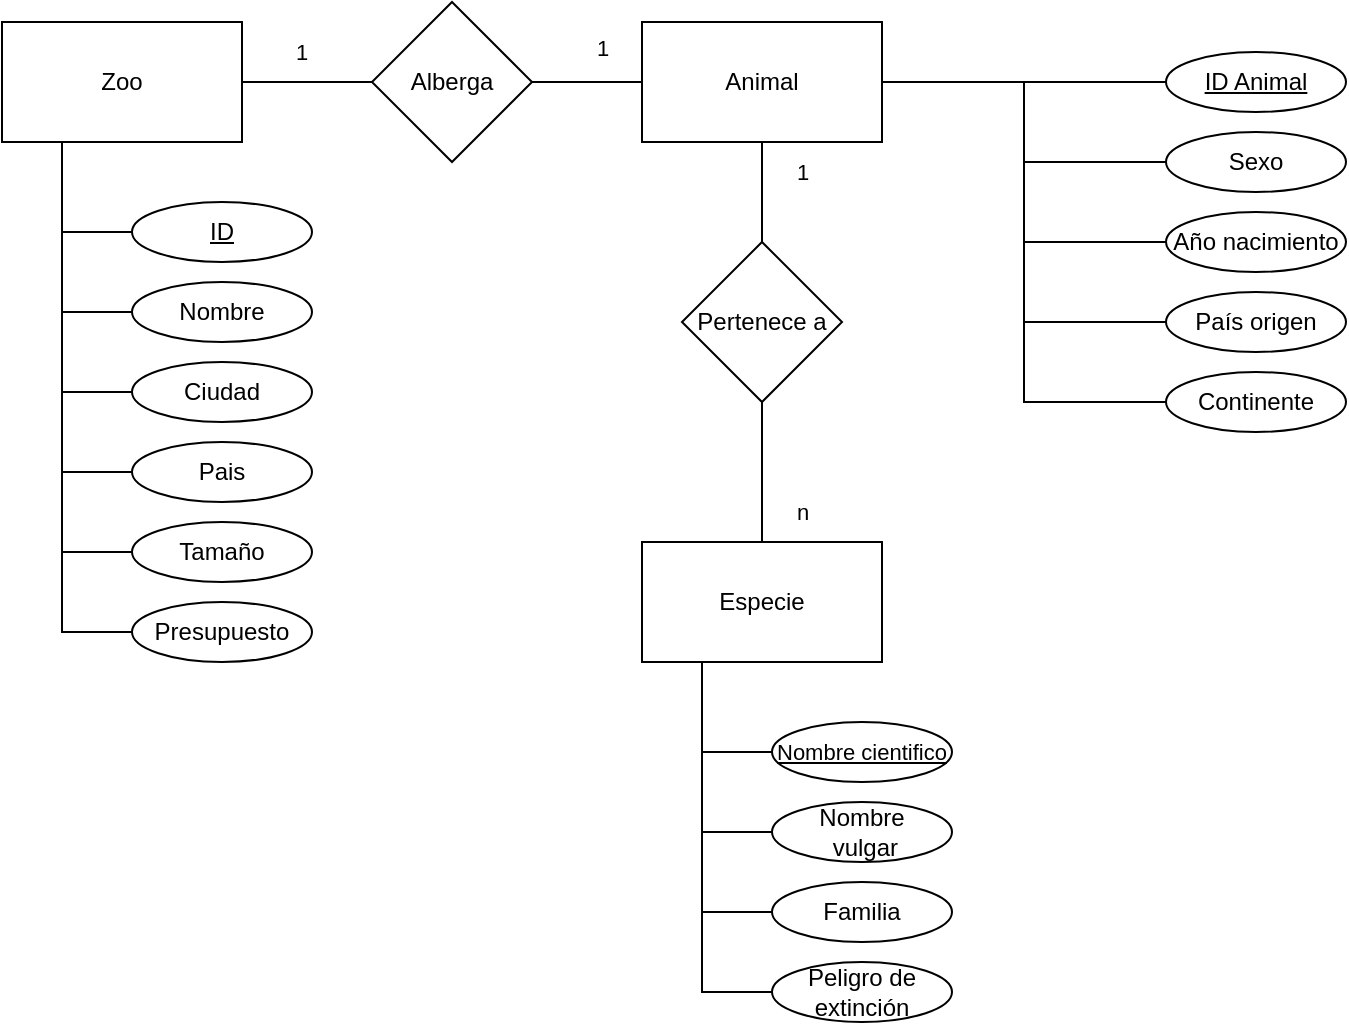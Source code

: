 <mxfile version="21.2.7" type="device">
  <diagram name="Page-1" id="tMOyzUeopAGSTVfNkPm2">
    <mxGraphModel dx="1434" dy="739" grid="1" gridSize="10" guides="1" tooltips="1" connect="1" arrows="1" fold="1" page="1" pageScale="1" pageWidth="850" pageHeight="1100" math="0" shadow="0">
      <root>
        <mxCell id="0" />
        <mxCell id="1" parent="0" />
        <mxCell id="0fiIUuDYggRgd5SMlTBD-5" value="" style="edgeStyle=orthogonalEdgeStyle;rounded=0;orthogonalLoop=1;jettySize=auto;html=1;endArrow=none;endFill=0;" parent="1" source="0fiIUuDYggRgd5SMlTBD-2" target="0fiIUuDYggRgd5SMlTBD-4" edge="1">
          <mxGeometry relative="1" as="geometry" />
        </mxCell>
        <mxCell id="0fiIUuDYggRgd5SMlTBD-2" value="&lt;div&gt;Zoo&lt;/div&gt;" style="rounded=0;whiteSpace=wrap;html=1;" parent="1" vertex="1">
          <mxGeometry x="80" y="220" width="120" height="60" as="geometry" />
        </mxCell>
        <mxCell id="0fiIUuDYggRgd5SMlTBD-3" value="Especie" style="rounded=0;whiteSpace=wrap;html=1;" parent="1" vertex="1">
          <mxGeometry x="400" y="480" width="120" height="60" as="geometry" />
        </mxCell>
        <mxCell id="NYeG7ke79x7jiw98dshn-3" style="edgeStyle=orthogonalEdgeStyle;rounded=0;orthogonalLoop=1;jettySize=auto;html=1;exitX=1;exitY=0.5;exitDx=0;exitDy=0;entryX=0;entryY=0.5;entryDx=0;entryDy=0;endArrow=none;endFill=0;" parent="1" source="0fiIUuDYggRgd5SMlTBD-4" target="NYeG7ke79x7jiw98dshn-2" edge="1">
          <mxGeometry relative="1" as="geometry" />
        </mxCell>
        <mxCell id="0fiIUuDYggRgd5SMlTBD-4" value="&lt;div&gt;Alberga&lt;/div&gt;" style="rhombus;whiteSpace=wrap;html=1;rounded=0;" parent="1" vertex="1">
          <mxGeometry x="265" y="210" width="80" height="80" as="geometry" />
        </mxCell>
        <mxCell id="0fiIUuDYggRgd5SMlTBD-14" style="edgeStyle=orthogonalEdgeStyle;rounded=0;orthogonalLoop=1;jettySize=auto;html=1;entryX=0.25;entryY=1;entryDx=0;entryDy=0;exitX=0;exitY=0.5;exitDx=0;exitDy=0;endArrow=none;endFill=0;" parent="1" source="0fiIUuDYggRgd5SMlTBD-13" target="0fiIUuDYggRgd5SMlTBD-2" edge="1">
          <mxGeometry relative="1" as="geometry">
            <mxPoint x="110" y="320" as="targetPoint" />
          </mxGeometry>
        </mxCell>
        <mxCell id="0fiIUuDYggRgd5SMlTBD-13" value="&lt;div&gt;Nombre&lt;/div&gt;" style="ellipse;whiteSpace=wrap;html=1;" parent="1" vertex="1">
          <mxGeometry x="145" y="350" width="90" height="30" as="geometry" />
        </mxCell>
        <mxCell id="0fiIUuDYggRgd5SMlTBD-22" value="Ciudad" style="ellipse;whiteSpace=wrap;html=1;" parent="1" vertex="1">
          <mxGeometry x="145" y="390" width="90" height="30" as="geometry" />
        </mxCell>
        <mxCell id="0fiIUuDYggRgd5SMlTBD-23" style="edgeStyle=orthogonalEdgeStyle;rounded=0;orthogonalLoop=1;jettySize=auto;html=1;entryX=0.25;entryY=1;entryDx=0;entryDy=0;exitX=0;exitY=0.5;exitDx=0;exitDy=0;endArrow=none;endFill=0;" parent="1" source="0fiIUuDYggRgd5SMlTBD-22" target="0fiIUuDYggRgd5SMlTBD-2" edge="1">
          <mxGeometry relative="1" as="geometry">
            <mxPoint x="110" y="360" as="targetPoint" />
          </mxGeometry>
        </mxCell>
        <mxCell id="0fiIUuDYggRgd5SMlTBD-24" value="Pais" style="ellipse;whiteSpace=wrap;html=1;" parent="1" vertex="1">
          <mxGeometry x="145" y="430" width="90" height="30" as="geometry" />
        </mxCell>
        <mxCell id="0fiIUuDYggRgd5SMlTBD-25" style="edgeStyle=orthogonalEdgeStyle;rounded=0;orthogonalLoop=1;jettySize=auto;html=1;entryX=0.25;entryY=1;entryDx=0;entryDy=0;exitX=0;exitY=0.5;exitDx=0;exitDy=0;endArrow=none;endFill=0;" parent="1" source="0fiIUuDYggRgd5SMlTBD-24" target="0fiIUuDYggRgd5SMlTBD-2" edge="1">
          <mxGeometry relative="1" as="geometry">
            <mxPoint x="110" y="400" as="targetPoint" />
          </mxGeometry>
        </mxCell>
        <mxCell id="0fiIUuDYggRgd5SMlTBD-30" style="edgeStyle=orthogonalEdgeStyle;rounded=0;orthogonalLoop=1;jettySize=auto;html=1;entryX=0.25;entryY=1;entryDx=0;entryDy=0;exitX=0;exitY=0.5;exitDx=0;exitDy=0;endArrow=none;endFill=0;" parent="1" source="0fiIUuDYggRgd5SMlTBD-31" target="0fiIUuDYggRgd5SMlTBD-2" edge="1">
          <mxGeometry relative="1" as="geometry">
            <mxPoint x="110" y="440" as="targetPoint" />
          </mxGeometry>
        </mxCell>
        <mxCell id="0fiIUuDYggRgd5SMlTBD-31" value="Tamaño" style="ellipse;whiteSpace=wrap;html=1;" parent="1" vertex="1">
          <mxGeometry x="145" y="470" width="90" height="30" as="geometry" />
        </mxCell>
        <mxCell id="0fiIUuDYggRgd5SMlTBD-32" style="edgeStyle=orthogonalEdgeStyle;rounded=0;orthogonalLoop=1;jettySize=auto;html=1;entryX=0.25;entryY=1;entryDx=0;entryDy=0;exitX=0;exitY=0.5;exitDx=0;exitDy=0;endArrow=none;endFill=0;" parent="1" source="0fiIUuDYggRgd5SMlTBD-33" target="0fiIUuDYggRgd5SMlTBD-2" edge="1">
          <mxGeometry relative="1" as="geometry">
            <mxPoint x="110" y="480" as="targetPoint" />
          </mxGeometry>
        </mxCell>
        <mxCell id="0fiIUuDYggRgd5SMlTBD-33" value="&lt;div&gt;Presupuesto&lt;/div&gt;" style="ellipse;whiteSpace=wrap;html=1;" parent="1" vertex="1">
          <mxGeometry x="145" y="510" width="90" height="30" as="geometry" />
        </mxCell>
        <mxCell id="0fiIUuDYggRgd5SMlTBD-34" value="&lt;u&gt;ID&lt;/u&gt;" style="ellipse;whiteSpace=wrap;html=1;" parent="1" vertex="1">
          <mxGeometry x="145" y="310" width="90" height="30" as="geometry" />
        </mxCell>
        <mxCell id="0fiIUuDYggRgd5SMlTBD-35" style="edgeStyle=orthogonalEdgeStyle;rounded=0;orthogonalLoop=1;jettySize=auto;html=1;entryX=0.25;entryY=1;entryDx=0;entryDy=0;exitX=0;exitY=0.5;exitDx=0;exitDy=0;endArrow=none;endFill=0;" parent="1" source="0fiIUuDYggRgd5SMlTBD-34" target="0fiIUuDYggRgd5SMlTBD-2" edge="1">
          <mxGeometry relative="1" as="geometry">
            <mxPoint x="110" y="280" as="targetPoint" />
          </mxGeometry>
        </mxCell>
        <mxCell id="0fiIUuDYggRgd5SMlTBD-36" style="edgeStyle=orthogonalEdgeStyle;rounded=0;orthogonalLoop=1;jettySize=auto;html=1;entryX=0.25;entryY=1;entryDx=0;entryDy=0;exitX=0;exitY=0.5;exitDx=0;exitDy=0;endArrow=none;endFill=0;" parent="1" source="0fiIUuDYggRgd5SMlTBD-37" target="0fiIUuDYggRgd5SMlTBD-3" edge="1">
          <mxGeometry relative="1" as="geometry">
            <mxPoint x="430" y="540" as="targetPoint" />
          </mxGeometry>
        </mxCell>
        <mxCell id="0fiIUuDYggRgd5SMlTBD-37" value="&lt;font style=&quot;font-size: 11px;&quot;&gt;&lt;u&gt;Nombre cientifico&lt;/u&gt;&lt;/font&gt;" style="ellipse;whiteSpace=wrap;html=1;" parent="1" vertex="1">
          <mxGeometry x="465" y="570" width="90" height="30" as="geometry" />
        </mxCell>
        <mxCell id="0fiIUuDYggRgd5SMlTBD-38" value="&lt;div&gt;Nombre&lt;/div&gt;&amp;nbsp;vulgar" style="ellipse;whiteSpace=wrap;html=1;" parent="1" vertex="1">
          <mxGeometry x="465" y="610" width="90" height="30" as="geometry" />
        </mxCell>
        <mxCell id="0fiIUuDYggRgd5SMlTBD-39" style="edgeStyle=orthogonalEdgeStyle;rounded=0;orthogonalLoop=1;jettySize=auto;html=1;entryX=0.25;entryY=1;entryDx=0;entryDy=0;exitX=0;exitY=0.5;exitDx=0;exitDy=0;endArrow=none;endFill=0;" parent="1" source="0fiIUuDYggRgd5SMlTBD-38" target="0fiIUuDYggRgd5SMlTBD-3" edge="1">
          <mxGeometry relative="1" as="geometry">
            <mxPoint x="430" y="580" as="targetPoint" />
          </mxGeometry>
        </mxCell>
        <mxCell id="0fiIUuDYggRgd5SMlTBD-40" value="Familia" style="ellipse;whiteSpace=wrap;html=1;" parent="1" vertex="1">
          <mxGeometry x="465" y="650" width="90" height="30" as="geometry" />
        </mxCell>
        <mxCell id="0fiIUuDYggRgd5SMlTBD-41" style="edgeStyle=orthogonalEdgeStyle;rounded=0;orthogonalLoop=1;jettySize=auto;html=1;entryX=0.25;entryY=1;entryDx=0;entryDy=0;exitX=0;exitY=0.5;exitDx=0;exitDy=0;endArrow=none;endFill=0;" parent="1" source="0fiIUuDYggRgd5SMlTBD-40" target="0fiIUuDYggRgd5SMlTBD-3" edge="1">
          <mxGeometry relative="1" as="geometry">
            <mxPoint x="430" y="620" as="targetPoint" />
          </mxGeometry>
        </mxCell>
        <mxCell id="0fiIUuDYggRgd5SMlTBD-42" style="edgeStyle=orthogonalEdgeStyle;rounded=0;orthogonalLoop=1;jettySize=auto;html=1;entryX=0.25;entryY=1;entryDx=0;entryDy=0;exitX=0;exitY=0.5;exitDx=0;exitDy=0;endArrow=none;endFill=0;" parent="1" source="0fiIUuDYggRgd5SMlTBD-43" target="0fiIUuDYggRgd5SMlTBD-3" edge="1">
          <mxGeometry relative="1" as="geometry">
            <mxPoint x="430" y="660" as="targetPoint" />
          </mxGeometry>
        </mxCell>
        <mxCell id="0fiIUuDYggRgd5SMlTBD-43" value="&lt;div&gt;Peligro de extinción&lt;/div&gt;" style="ellipse;whiteSpace=wrap;html=1;" parent="1" vertex="1">
          <mxGeometry x="465" y="690" width="90" height="30" as="geometry" />
        </mxCell>
        <mxCell id="0fiIUuDYggRgd5SMlTBD-46" value="&lt;u&gt;ID Animal&lt;/u&gt;" style="ellipse;whiteSpace=wrap;html=1;" parent="1" vertex="1">
          <mxGeometry x="662" y="235" width="90" height="30" as="geometry" />
        </mxCell>
        <mxCell id="0fiIUuDYggRgd5SMlTBD-49" value="Sexo" style="ellipse;whiteSpace=wrap;html=1;" parent="1" vertex="1">
          <mxGeometry x="662" y="275" width="90" height="30" as="geometry" />
        </mxCell>
        <mxCell id="0fiIUuDYggRgd5SMlTBD-55" value="Año nacimiento" style="ellipse;whiteSpace=wrap;html=1;" parent="1" vertex="1">
          <mxGeometry x="662" y="315" width="90" height="30" as="geometry" />
        </mxCell>
        <mxCell id="0fiIUuDYggRgd5SMlTBD-56" value="País origen" style="ellipse;whiteSpace=wrap;html=1;" parent="1" vertex="1">
          <mxGeometry x="662" y="355" width="90" height="30" as="geometry" />
        </mxCell>
        <mxCell id="0fiIUuDYggRgd5SMlTBD-57" value="&lt;div&gt;Continente&lt;/div&gt;" style="ellipse;whiteSpace=wrap;html=1;" parent="1" vertex="1">
          <mxGeometry x="662" y="395" width="90" height="30" as="geometry" />
        </mxCell>
        <mxCell id="NYeG7ke79x7jiw98dshn-4" style="edgeStyle=orthogonalEdgeStyle;shape=connector;rounded=0;orthogonalLoop=1;jettySize=auto;html=1;exitX=1;exitY=0.5;exitDx=0;exitDy=0;entryX=0;entryY=0.5;entryDx=0;entryDy=0;labelBackgroundColor=default;strokeColor=default;fontFamily=Helvetica;fontSize=11;fontColor=default;endArrow=none;endFill=0;" parent="1" source="NYeG7ke79x7jiw98dshn-2" target="0fiIUuDYggRgd5SMlTBD-46" edge="1">
          <mxGeometry relative="1" as="geometry" />
        </mxCell>
        <mxCell id="NYeG7ke79x7jiw98dshn-5" style="edgeStyle=orthogonalEdgeStyle;shape=connector;rounded=0;orthogonalLoop=1;jettySize=auto;html=1;exitX=1;exitY=0.5;exitDx=0;exitDy=0;entryX=0;entryY=0.5;entryDx=0;entryDy=0;labelBackgroundColor=default;strokeColor=default;fontFamily=Helvetica;fontSize=11;fontColor=default;endArrow=none;endFill=0;" parent="1" source="NYeG7ke79x7jiw98dshn-2" target="0fiIUuDYggRgd5SMlTBD-49" edge="1">
          <mxGeometry relative="1" as="geometry" />
        </mxCell>
        <mxCell id="NYeG7ke79x7jiw98dshn-7" style="edgeStyle=orthogonalEdgeStyle;shape=connector;rounded=0;orthogonalLoop=1;jettySize=auto;html=1;exitX=1;exitY=0.5;exitDx=0;exitDy=0;entryX=0;entryY=0.5;entryDx=0;entryDy=0;labelBackgroundColor=default;strokeColor=default;fontFamily=Helvetica;fontSize=11;fontColor=default;endArrow=none;endFill=0;" parent="1" source="NYeG7ke79x7jiw98dshn-2" target="0fiIUuDYggRgd5SMlTBD-55" edge="1">
          <mxGeometry relative="1" as="geometry" />
        </mxCell>
        <mxCell id="NYeG7ke79x7jiw98dshn-8" style="edgeStyle=orthogonalEdgeStyle;shape=connector;rounded=0;orthogonalLoop=1;jettySize=auto;html=1;exitX=1;exitY=0.5;exitDx=0;exitDy=0;entryX=0;entryY=0.5;entryDx=0;entryDy=0;labelBackgroundColor=default;strokeColor=default;fontFamily=Helvetica;fontSize=11;fontColor=default;endArrow=none;endFill=0;" parent="1" source="NYeG7ke79x7jiw98dshn-2" target="0fiIUuDYggRgd5SMlTBD-56" edge="1">
          <mxGeometry relative="1" as="geometry" />
        </mxCell>
        <mxCell id="NYeG7ke79x7jiw98dshn-9" style="edgeStyle=orthogonalEdgeStyle;shape=connector;rounded=0;orthogonalLoop=1;jettySize=auto;html=1;exitX=1;exitY=0.5;exitDx=0;exitDy=0;entryX=0;entryY=0.5;entryDx=0;entryDy=0;labelBackgroundColor=default;strokeColor=default;fontFamily=Helvetica;fontSize=11;fontColor=default;endArrow=none;endFill=0;" parent="1" source="NYeG7ke79x7jiw98dshn-2" target="0fiIUuDYggRgd5SMlTBD-57" edge="1">
          <mxGeometry relative="1" as="geometry" />
        </mxCell>
        <mxCell id="NYeG7ke79x7jiw98dshn-11" value="" style="edgeStyle=orthogonalEdgeStyle;shape=connector;rounded=0;orthogonalLoop=1;jettySize=auto;html=1;labelBackgroundColor=default;strokeColor=default;fontFamily=Helvetica;fontSize=11;fontColor=default;endArrow=none;endFill=0;" parent="1" source="NYeG7ke79x7jiw98dshn-2" target="NYeG7ke79x7jiw98dshn-10" edge="1">
          <mxGeometry relative="1" as="geometry" />
        </mxCell>
        <mxCell id="NYeG7ke79x7jiw98dshn-2" value="&lt;div&gt;Animal&lt;/div&gt;" style="rounded=0;whiteSpace=wrap;html=1;" parent="1" vertex="1">
          <mxGeometry x="400" y="220" width="120" height="60" as="geometry" />
        </mxCell>
        <mxCell id="NYeG7ke79x7jiw98dshn-12" style="edgeStyle=orthogonalEdgeStyle;shape=connector;rounded=0;orthogonalLoop=1;jettySize=auto;html=1;exitX=0.5;exitY=1;exitDx=0;exitDy=0;entryX=0.5;entryY=0;entryDx=0;entryDy=0;labelBackgroundColor=default;strokeColor=default;fontFamily=Helvetica;fontSize=11;fontColor=default;endArrow=none;endFill=0;" parent="1" source="NYeG7ke79x7jiw98dshn-10" target="0fiIUuDYggRgd5SMlTBD-3" edge="1">
          <mxGeometry relative="1" as="geometry" />
        </mxCell>
        <mxCell id="NYeG7ke79x7jiw98dshn-10" value="&lt;div&gt;Pertenece a&lt;/div&gt;" style="rhombus;whiteSpace=wrap;html=1;rounded=0;" parent="1" vertex="1">
          <mxGeometry x="420" y="330" width="80" height="80" as="geometry" />
        </mxCell>
        <mxCell id="NYeG7ke79x7jiw98dshn-13" value="1" style="text;html=1;strokeColor=none;fillColor=none;align=center;verticalAlign=middle;whiteSpace=wrap;rounded=0;fontSize=11;fontFamily=Helvetica;fontColor=default;" parent="1" vertex="1">
          <mxGeometry x="200" y="220" width="60" height="30" as="geometry" />
        </mxCell>
        <mxCell id="NYeG7ke79x7jiw98dshn-14" value="1" style="text;html=1;align=center;verticalAlign=middle;resizable=0;points=[];autosize=1;strokeColor=none;fillColor=none;fontSize=11;fontFamily=Helvetica;fontColor=default;" parent="1" vertex="1">
          <mxGeometry x="365" y="218" width="30" height="30" as="geometry" />
        </mxCell>
        <mxCell id="NYeG7ke79x7jiw98dshn-15" value="1" style="text;html=1;align=center;verticalAlign=middle;resizable=0;points=[];autosize=1;strokeColor=none;fillColor=none;fontSize=11;fontFamily=Helvetica;fontColor=default;" parent="1" vertex="1">
          <mxGeometry x="465" y="280" width="30" height="30" as="geometry" />
        </mxCell>
        <mxCell id="NYeG7ke79x7jiw98dshn-16" value="n" style="text;html=1;align=center;verticalAlign=middle;resizable=0;points=[];autosize=1;strokeColor=none;fillColor=none;fontSize=11;fontFamily=Helvetica;fontColor=default;" parent="1" vertex="1">
          <mxGeometry x="465" y="450" width="30" height="30" as="geometry" />
        </mxCell>
      </root>
    </mxGraphModel>
  </diagram>
</mxfile>
